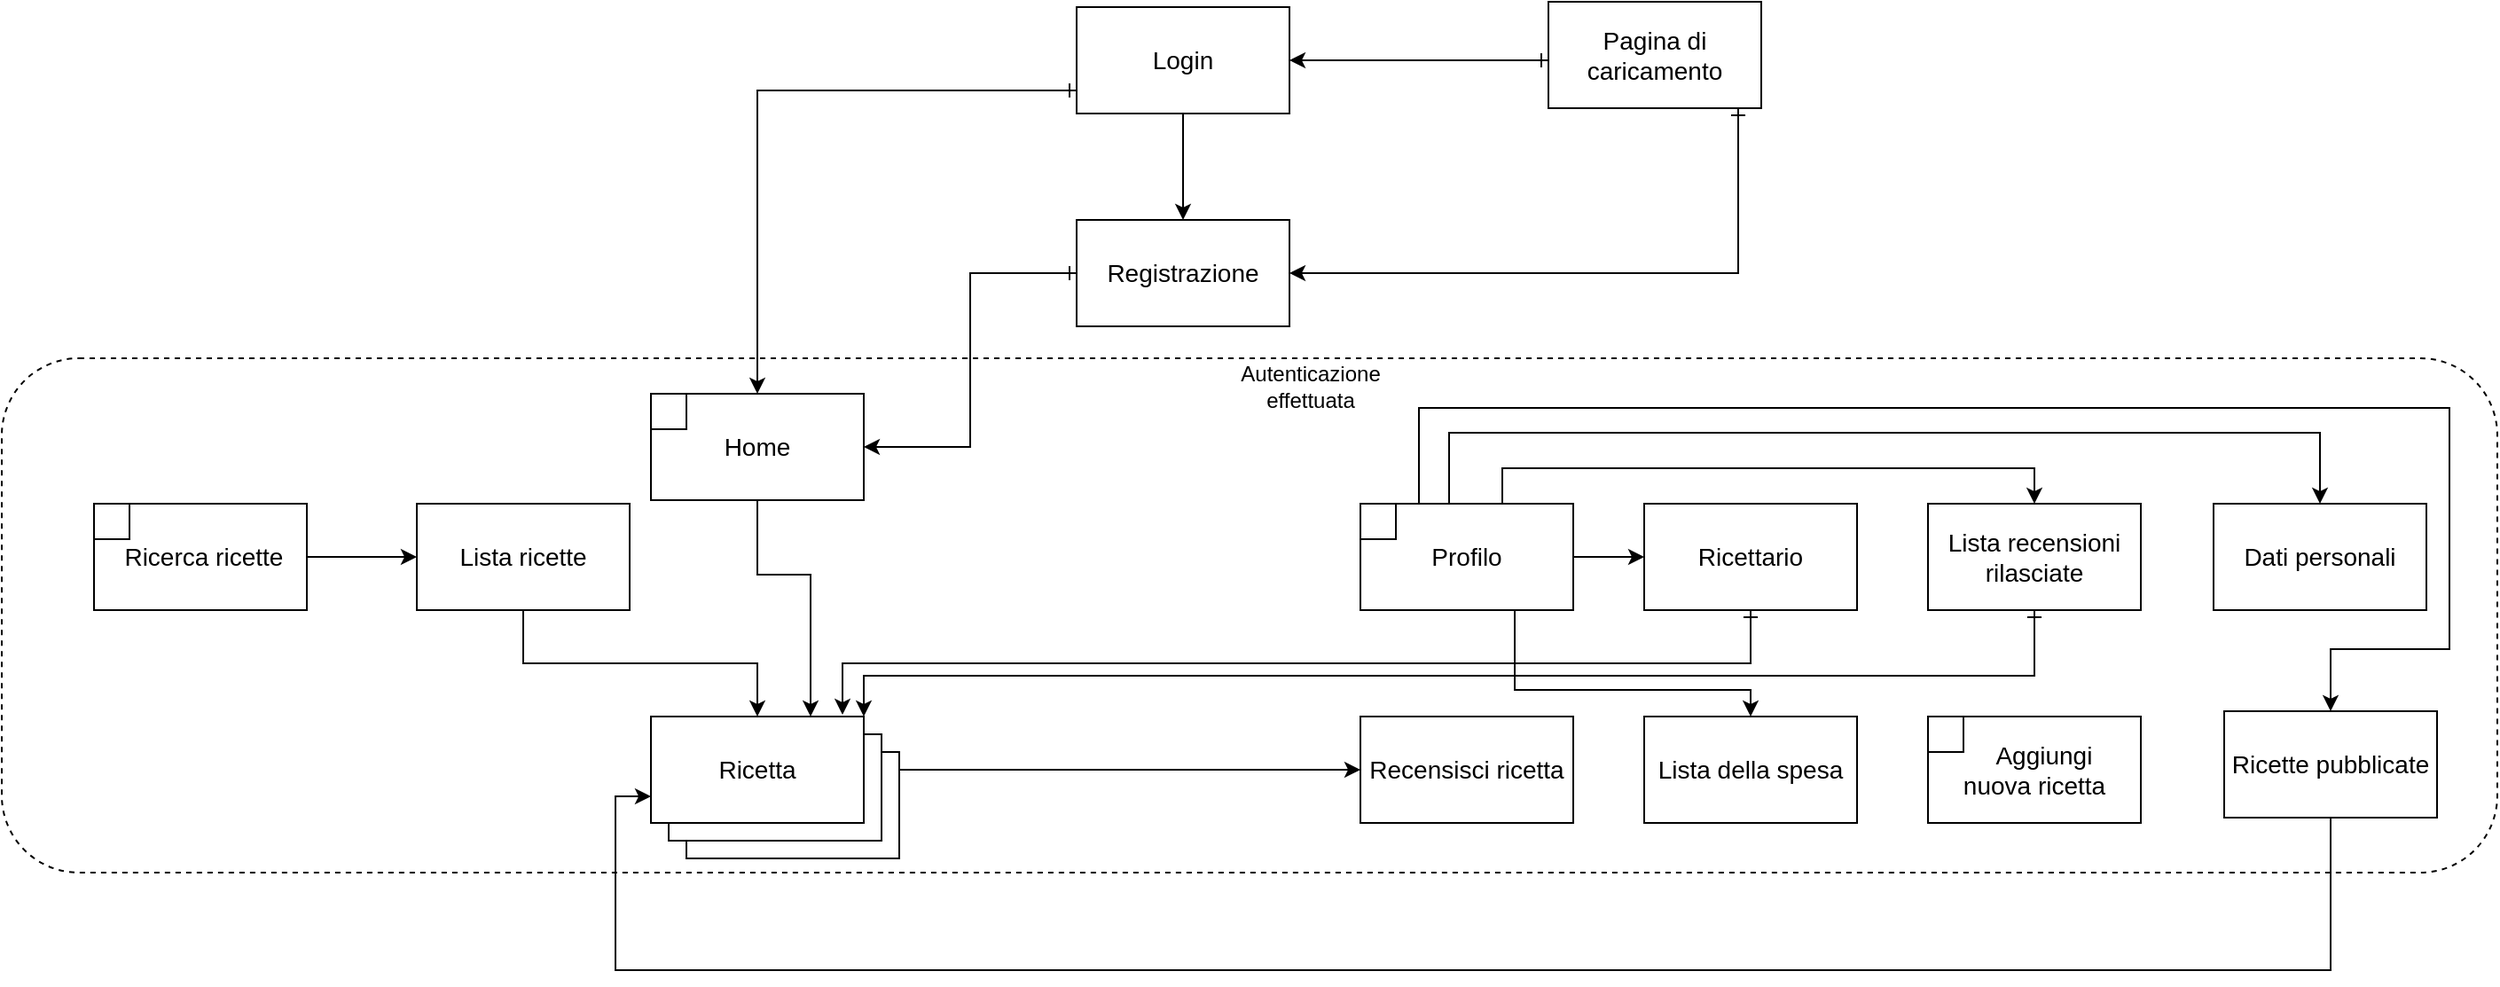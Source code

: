 <mxfile version="13.9.9" type="device"><diagram id="EiyuLTxPSx4IF6O7Q1J5" name="Pagina-1"><mxGraphModel dx="1673" dy="967" grid="0" gridSize="10" guides="1" tooltips="1" connect="1" arrows="1" fold="1" page="1" pageScale="1" pageWidth="827" pageHeight="1169" math="0" shadow="0"><root><mxCell id="0"/><mxCell id="1" parent="0"/><mxCell id="c2CpO7pcM75nZKzSVFza-47" value="" style="rounded=0;whiteSpace=wrap;html=1;" parent="1" vertex="1"><mxGeometry x="421" y="784" width="120" height="60" as="geometry"/></mxCell><mxCell id="c2CpO7pcM75nZKzSVFza-46" value="" style="rounded=0;whiteSpace=wrap;html=1;" parent="1" vertex="1"><mxGeometry x="411" y="774" width="120" height="60" as="geometry"/></mxCell><mxCell id="c2CpO7pcM75nZKzSVFza-27" value="" style="rounded=1;whiteSpace=wrap;html=1;fillColor=none;dashed=1;" parent="1" vertex="1"><mxGeometry x="35" y="562" width="1407" height="290" as="geometry"/></mxCell><mxCell id="c2CpO7pcM75nZKzSVFza-6" style="edgeStyle=orthogonalEdgeStyle;rounded=0;orthogonalLoop=1;jettySize=auto;html=1;entryX=1;entryY=0.5;entryDx=0;entryDy=0;startArrow=ERone;startFill=0;" parent="1" source="c2CpO7pcM75nZKzSVFza-1" target="c2CpO7pcM75nZKzSVFza-12" edge="1"><mxGeometry relative="1" as="geometry"><Array as="points"><mxPoint x="893" y="394"/><mxPoint x="893" y="394"/></Array></mxGeometry></mxCell><mxCell id="3h-2dOM2QK-3saH3Ctqa-2" style="edgeStyle=orthogonalEdgeStyle;rounded=0;orthogonalLoop=1;jettySize=auto;html=1;entryX=1;entryY=0.5;entryDx=0;entryDy=0;startArrow=ERone;startFill=0;" edge="1" parent="1" source="c2CpO7pcM75nZKzSVFza-1" target="c2CpO7pcM75nZKzSVFza-11"><mxGeometry relative="1" as="geometry"><Array as="points"><mxPoint x="1014" y="514"/></Array></mxGeometry></mxCell><mxCell id="c2CpO7pcM75nZKzSVFza-1" value="&lt;font style=&quot;font-size: 14px&quot;&gt;Pagina di caricamento&lt;/font&gt;" style="rounded=0;whiteSpace=wrap;html=1;" parent="1" vertex="1"><mxGeometry x="907" y="361" width="120" height="60" as="geometry"/></mxCell><mxCell id="c2CpO7pcM75nZKzSVFza-44" style="edgeStyle=orthogonalEdgeStyle;rounded=0;orthogonalLoop=1;jettySize=auto;html=1;entryX=0.75;entryY=0;entryDx=0;entryDy=0;startArrow=none;startFill=0;exitX=0.5;exitY=1;exitDx=0;exitDy=0;" parent="1" source="c2CpO7pcM75nZKzSVFza-2" target="c2CpO7pcM75nZKzSVFza-7" edge="1"><mxGeometry relative="1" as="geometry"><Array as="points"><mxPoint x="461" y="684"/><mxPoint x="491" y="684"/></Array></mxGeometry></mxCell><mxCell id="c2CpO7pcM75nZKzSVFza-2" value="&lt;font style=&quot;font-size: 14px&quot;&gt;Home&lt;/font&gt;" style="rounded=0;whiteSpace=wrap;html=1;" parent="1" vertex="1"><mxGeometry x="401" y="582" width="120" height="60" as="geometry"/></mxCell><mxCell id="c2CpO7pcM75nZKzSVFza-5" style="edgeStyle=orthogonalEdgeStyle;rounded=0;orthogonalLoop=1;jettySize=auto;html=1;entryX=0;entryY=0.5;entryDx=0;entryDy=0;" parent="1" source="c2CpO7pcM75nZKzSVFza-3" target="c2CpO7pcM75nZKzSVFza-4" edge="1"><mxGeometry relative="1" as="geometry"/></mxCell><mxCell id="c2CpO7pcM75nZKzSVFza-3" value="&lt;font style=&quot;font-size: 14px&quot;&gt;&amp;nbsp;Ricerca ricette&lt;/font&gt;" style="rounded=0;whiteSpace=wrap;html=1;" parent="1" vertex="1"><mxGeometry x="87" y="644" width="120" height="60" as="geometry"/></mxCell><mxCell id="c2CpO7pcM75nZKzSVFza-43" style="edgeStyle=orthogonalEdgeStyle;rounded=0;orthogonalLoop=1;jettySize=auto;html=1;entryX=0.5;entryY=0;entryDx=0;entryDy=0;startArrow=none;startFill=0;exitX=0.5;exitY=1;exitDx=0;exitDy=0;" parent="1" source="c2CpO7pcM75nZKzSVFza-4" target="c2CpO7pcM75nZKzSVFza-7" edge="1"><mxGeometry relative="1" as="geometry"/></mxCell><mxCell id="c2CpO7pcM75nZKzSVFza-4" value="&lt;font style=&quot;font-size: 14px&quot;&gt;Lista ricette&lt;/font&gt;" style="rounded=0;whiteSpace=wrap;html=1;" parent="1" vertex="1"><mxGeometry x="269" y="644" width="120" height="60" as="geometry"/></mxCell><mxCell id="c2CpO7pcM75nZKzSVFza-7" value="&lt;font style=&quot;font-size: 14px&quot;&gt;Ricetta&lt;/font&gt;" style="rounded=0;whiteSpace=wrap;html=1;" parent="1" vertex="1"><mxGeometry x="401" y="764" width="120" height="60" as="geometry"/></mxCell><mxCell id="c2CpO7pcM75nZKzSVFza-30" style="edgeStyle=orthogonalEdgeStyle;rounded=0;orthogonalLoop=1;jettySize=auto;html=1;entryX=0;entryY=0.5;entryDx=0;entryDy=0;startArrow=none;startFill=0;exitX=1;exitY=0.25;exitDx=0;exitDy=0;" parent="1" source="c2CpO7pcM75nZKzSVFza-47" target="c2CpO7pcM75nZKzSVFza-21" edge="1"><mxGeometry relative="1" as="geometry"><mxPoint x="701" y="779" as="targetPoint"/><mxPoint x="554" y="804" as="sourcePoint"/><Array as="points"><mxPoint x="541" y="794"/></Array></mxGeometry></mxCell><mxCell id="c2CpO7pcM75nZKzSVFza-14" style="edgeStyle=orthogonalEdgeStyle;rounded=0;orthogonalLoop=1;jettySize=auto;html=1;entryX=1;entryY=0.5;entryDx=0;entryDy=0;startArrow=ERone;startFill=0;" parent="1" source="c2CpO7pcM75nZKzSVFza-11" target="c2CpO7pcM75nZKzSVFza-2" edge="1"><mxGeometry relative="1" as="geometry"/></mxCell><mxCell id="c2CpO7pcM75nZKzSVFza-11" value="&lt;font style=&quot;font-size: 14px&quot;&gt;Registrazione&lt;/font&gt;" style="rounded=0;whiteSpace=wrap;html=1;" parent="1" vertex="1"><mxGeometry x="641" y="484" width="120" height="60" as="geometry"/></mxCell><mxCell id="c2CpO7pcM75nZKzSVFza-13" style="edgeStyle=orthogonalEdgeStyle;rounded=0;orthogonalLoop=1;jettySize=auto;html=1;entryX=0.5;entryY=0;entryDx=0;entryDy=0;startArrow=none;startFill=0;" parent="1" source="c2CpO7pcM75nZKzSVFza-12" target="c2CpO7pcM75nZKzSVFza-11" edge="1"><mxGeometry relative="1" as="geometry"/></mxCell><mxCell id="3h-2dOM2QK-3saH3Ctqa-4" style="edgeStyle=orthogonalEdgeStyle;rounded=0;orthogonalLoop=1;jettySize=auto;html=1;startArrow=ERone;startFill=0;" edge="1" parent="1" source="c2CpO7pcM75nZKzSVFza-12" target="c2CpO7pcM75nZKzSVFza-2"><mxGeometry relative="1" as="geometry"><Array as="points"><mxPoint x="461" y="411"/></Array></mxGeometry></mxCell><mxCell id="c2CpO7pcM75nZKzSVFza-12" value="&lt;font style=&quot;font-size: 14px&quot;&gt;Login&lt;/font&gt;" style="rounded=0;whiteSpace=wrap;html=1;" parent="1" vertex="1"><mxGeometry x="641" y="364" width="120" height="60" as="geometry"/></mxCell><mxCell id="c2CpO7pcM75nZKzSVFza-35" style="edgeStyle=orthogonalEdgeStyle;rounded=0;orthogonalLoop=1;jettySize=auto;html=1;entryX=0;entryY=0.5;entryDx=0;entryDy=0;startArrow=none;startFill=0;" parent="1" source="c2CpO7pcM75nZKzSVFza-17" target="c2CpO7pcM75nZKzSVFza-24" edge="1"><mxGeometry relative="1" as="geometry"/></mxCell><mxCell id="c2CpO7pcM75nZKzSVFza-36" style="edgeStyle=orthogonalEdgeStyle;rounded=0;orthogonalLoop=1;jettySize=auto;html=1;entryX=0.5;entryY=0;entryDx=0;entryDy=0;startArrow=none;startFill=0;" parent="1" source="c2CpO7pcM75nZKzSVFza-17" target="c2CpO7pcM75nZKzSVFza-25" edge="1"><mxGeometry relative="1" as="geometry"><Array as="points"><mxPoint x="881" y="624"/><mxPoint x="1181" y="624"/></Array></mxGeometry></mxCell><mxCell id="c2CpO7pcM75nZKzSVFza-37" style="edgeStyle=orthogonalEdgeStyle;rounded=0;orthogonalLoop=1;jettySize=auto;html=1;entryX=0.5;entryY=0;entryDx=0;entryDy=0;startArrow=none;startFill=0;" parent="1" source="c2CpO7pcM75nZKzSVFza-17" target="c2CpO7pcM75nZKzSVFza-18" edge="1"><mxGeometry relative="1" as="geometry"><Array as="points"><mxPoint x="851" y="604"/><mxPoint x="1342" y="604"/></Array></mxGeometry></mxCell><mxCell id="g7HbYrnqzyRzxf7XBbIH-6" style="edgeStyle=orthogonalEdgeStyle;rounded=0;orthogonalLoop=1;jettySize=auto;html=1;entryX=0.5;entryY=0;entryDx=0;entryDy=0;" parent="1" source="c2CpO7pcM75nZKzSVFza-17" target="g7HbYrnqzyRzxf7XBbIH-5" edge="1"><mxGeometry relative="1" as="geometry"><Array as="points"><mxPoint x="834" y="590"/><mxPoint x="1415" y="590"/><mxPoint x="1415" y="726"/><mxPoint x="1348" y="726"/></Array></mxGeometry></mxCell><mxCell id="3h-2dOM2QK-3saH3Ctqa-3" style="edgeStyle=orthogonalEdgeStyle;rounded=0;orthogonalLoop=1;jettySize=auto;html=1;entryX=0.5;entryY=0;entryDx=0;entryDy=0;startArrow=none;startFill=0;" edge="1" parent="1" source="c2CpO7pcM75nZKzSVFza-17" target="c2CpO7pcM75nZKzSVFza-19"><mxGeometry relative="1" as="geometry"><Array as="points"><mxPoint x="888" y="749"/><mxPoint x="1021" y="749"/></Array></mxGeometry></mxCell><mxCell id="c2CpO7pcM75nZKzSVFza-17" value="&lt;font style=&quot;font-size: 14px&quot;&gt;Profilo&lt;/font&gt;" style="rounded=0;whiteSpace=wrap;html=1;" parent="1" vertex="1"><mxGeometry x="801" y="644" width="120" height="60" as="geometry"/></mxCell><mxCell id="c2CpO7pcM75nZKzSVFza-18" value="&lt;font style=&quot;font-size: 14px&quot;&gt;Dati personali&lt;/font&gt;" style="rounded=0;whiteSpace=wrap;html=1;" parent="1" vertex="1"><mxGeometry x="1282" y="644" width="120" height="60" as="geometry"/></mxCell><mxCell id="c2CpO7pcM75nZKzSVFza-19" value="&lt;font style=&quot;font-size: 14px&quot;&gt;Lista della spesa&lt;/font&gt;" style="rounded=0;whiteSpace=wrap;html=1;" parent="1" vertex="1"><mxGeometry x="961" y="764" width="120" height="60" as="geometry"/></mxCell><mxCell id="c2CpO7pcM75nZKzSVFza-21" value="&lt;font style=&quot;font-size: 14px&quot;&gt;Recensisci ricetta&lt;/font&gt;" style="rounded=0;whiteSpace=wrap;html=1;" parent="1" vertex="1"><mxGeometry x="801" y="764" width="120" height="60" as="geometry"/></mxCell><mxCell id="c2CpO7pcM75nZKzSVFza-22" value="&lt;font style=&quot;font-size: 14px&quot;&gt;&amp;nbsp; &amp;nbsp; Aggiungi&amp;nbsp; &amp;nbsp;nuova ricetta&amp;nbsp;&lt;/font&gt;" style="rounded=0;whiteSpace=wrap;html=1;" parent="1" vertex="1"><mxGeometry x="1121" y="764" width="120" height="60" as="geometry"/></mxCell><mxCell id="c2CpO7pcM75nZKzSVFza-51" style="edgeStyle=orthogonalEdgeStyle;rounded=0;orthogonalLoop=1;jettySize=auto;html=1;entryX=0.9;entryY=-0.017;entryDx=0;entryDy=0;entryPerimeter=0;startArrow=ERone;startFill=0;" parent="1" source="c2CpO7pcM75nZKzSVFza-24" target="c2CpO7pcM75nZKzSVFza-7" edge="1"><mxGeometry relative="1" as="geometry"><Array as="points"><mxPoint x="1021" y="734"/><mxPoint x="509" y="734"/></Array></mxGeometry></mxCell><mxCell id="c2CpO7pcM75nZKzSVFza-24" value="&lt;font style=&quot;font-size: 14px&quot;&gt;Ricettario&lt;/font&gt;" style="rounded=0;whiteSpace=wrap;html=1;" parent="1" vertex="1"><mxGeometry x="961" y="644" width="120" height="60" as="geometry"/></mxCell><mxCell id="3h-2dOM2QK-3saH3Ctqa-5" style="edgeStyle=orthogonalEdgeStyle;rounded=0;orthogonalLoop=1;jettySize=auto;html=1;entryX=1;entryY=0;entryDx=0;entryDy=0;startArrow=ERone;startFill=0;" edge="1" parent="1" source="c2CpO7pcM75nZKzSVFza-25" target="c2CpO7pcM75nZKzSVFza-7"><mxGeometry relative="1" as="geometry"><Array as="points"><mxPoint x="1181" y="741"/><mxPoint x="521" y="741"/></Array></mxGeometry></mxCell><mxCell id="c2CpO7pcM75nZKzSVFza-25" value="&lt;font style=&quot;font-size: 14px&quot;&gt;Lista recensioni rilasciate&lt;/font&gt;" style="rounded=0;whiteSpace=wrap;html=1;" parent="1" vertex="1"><mxGeometry x="1121" y="644" width="120" height="60" as="geometry"/></mxCell><mxCell id="c2CpO7pcM75nZKzSVFza-38" value="" style="rounded=0;whiteSpace=wrap;html=1;fillColor=#ffffff;" parent="1" vertex="1"><mxGeometry x="801" y="644" width="20" height="20" as="geometry"/></mxCell><mxCell id="c2CpO7pcM75nZKzSVFza-39" value="" style="rounded=0;whiteSpace=wrap;html=1;fillColor=#ffffff;" parent="1" vertex="1"><mxGeometry x="1121" y="764" width="20" height="20" as="geometry"/></mxCell><mxCell id="c2CpO7pcM75nZKzSVFza-41" value="" style="rounded=0;whiteSpace=wrap;html=1;fillColor=#ffffff;" parent="1" vertex="1"><mxGeometry x="401" y="582" width="20" height="20" as="geometry"/></mxCell><mxCell id="c2CpO7pcM75nZKzSVFza-42" value="" style="rounded=0;whiteSpace=wrap;html=1;fillColor=#ffffff;" parent="1" vertex="1"><mxGeometry x="87" y="644" width="20" height="20" as="geometry"/></mxCell><mxCell id="g7HbYrnqzyRzxf7XBbIH-3" value="Autenticazione effettuata" style="text;html=1;strokeColor=none;fillColor=none;align=center;verticalAlign=middle;whiteSpace=wrap;rounded=0;" parent="1" vertex="1"><mxGeometry x="753" y="568" width="40" height="20" as="geometry"/></mxCell><mxCell id="g7HbYrnqzyRzxf7XBbIH-7" style="edgeStyle=orthogonalEdgeStyle;rounded=0;orthogonalLoop=1;jettySize=auto;html=1;entryX=0;entryY=0.75;entryDx=0;entryDy=0;" parent="1" source="g7HbYrnqzyRzxf7XBbIH-5" target="c2CpO7pcM75nZKzSVFza-7" edge="1"><mxGeometry relative="1" as="geometry"><Array as="points"><mxPoint x="1348" y="907"/><mxPoint x="381" y="907"/><mxPoint x="381" y="809"/></Array></mxGeometry></mxCell><mxCell id="g7HbYrnqzyRzxf7XBbIH-5" value="&lt;font style=&quot;font-size: 14px&quot;&gt;Ricette pubblicate&lt;/font&gt;" style="rounded=0;whiteSpace=wrap;html=1;" parent="1" vertex="1"><mxGeometry x="1288" y="761" width="120" height="60" as="geometry"/></mxCell></root></mxGraphModel></diagram></mxfile>